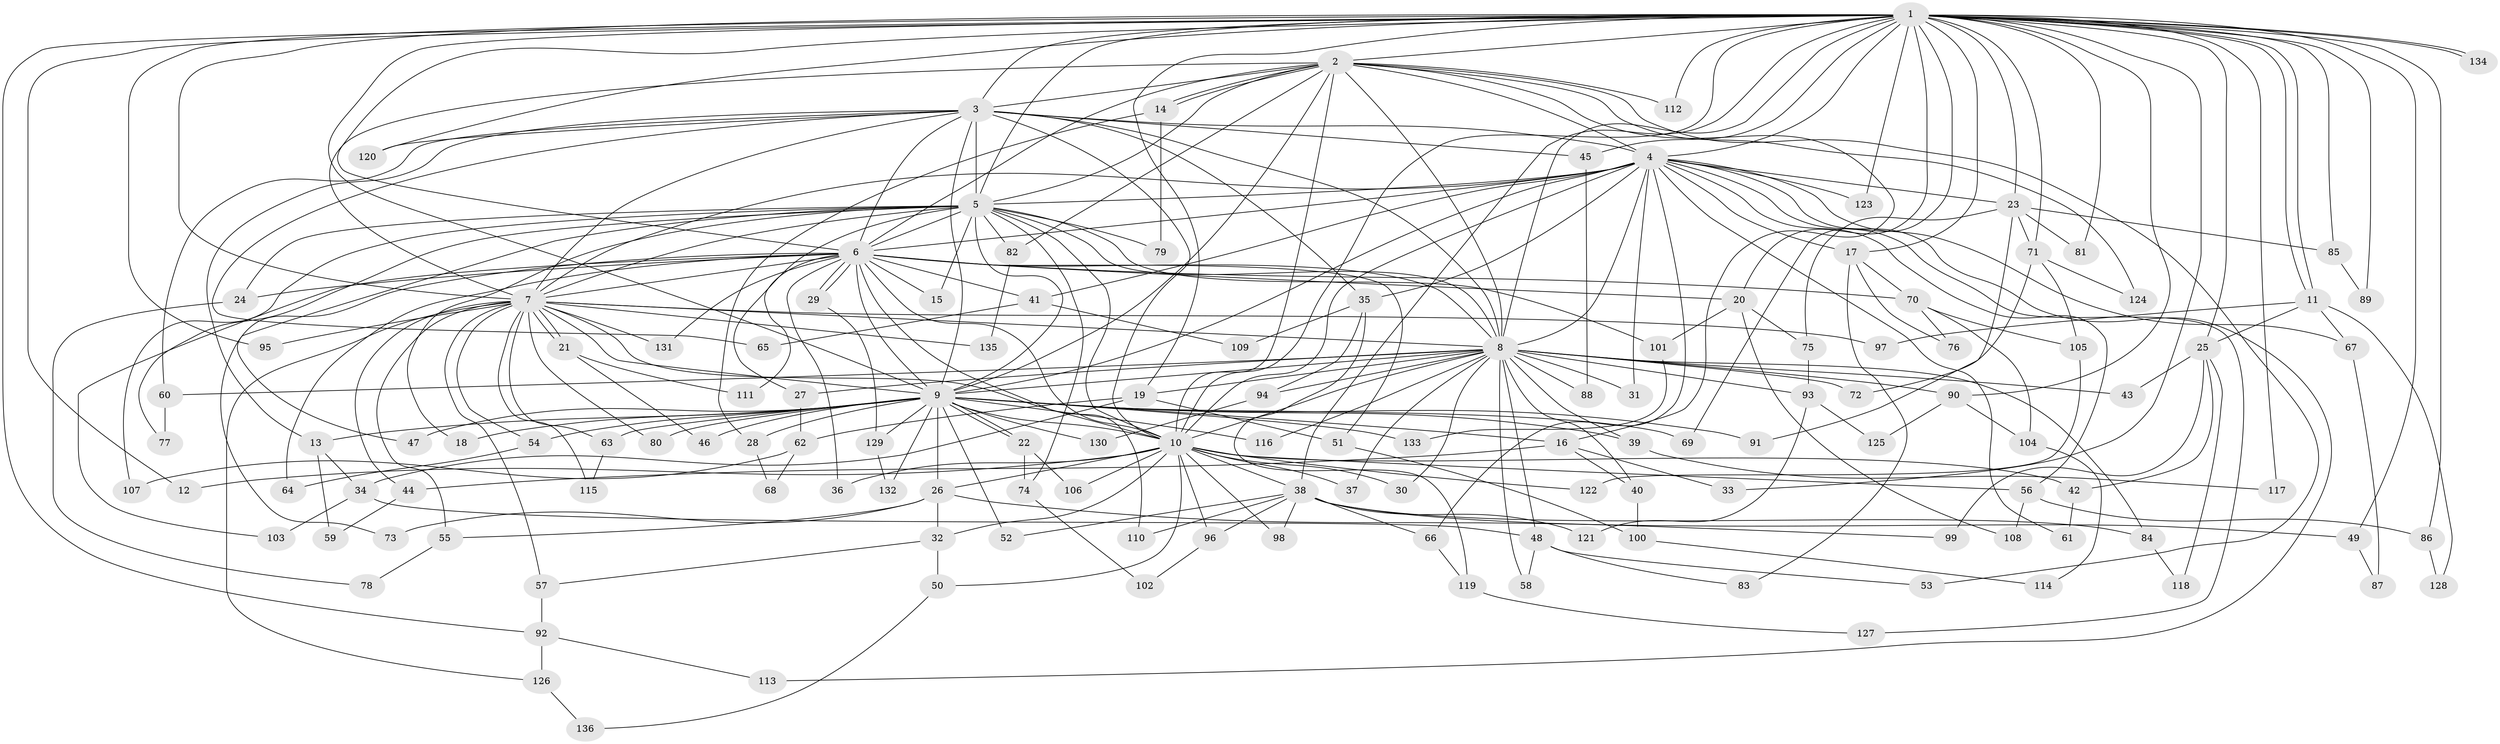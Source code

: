 // coarse degree distribution, {3: 0.24390243902439024, 22: 0.04878048780487805, 6: 0.14634146341463414, 4: 0.17073170731707318, 16: 0.024390243902439025, 2: 0.0975609756097561, 5: 0.07317073170731707, 19: 0.024390243902439025, 7: 0.024390243902439025, 8: 0.024390243902439025, 9: 0.024390243902439025, 17: 0.024390243902439025, 12: 0.024390243902439025, 1: 0.024390243902439025, 10: 0.024390243902439025}
// Generated by graph-tools (version 1.1) at 2025/36/03/04/25 23:36:18]
// undirected, 136 vertices, 297 edges
graph export_dot {
  node [color=gray90,style=filled];
  1;
  2;
  3;
  4;
  5;
  6;
  7;
  8;
  9;
  10;
  11;
  12;
  13;
  14;
  15;
  16;
  17;
  18;
  19;
  20;
  21;
  22;
  23;
  24;
  25;
  26;
  27;
  28;
  29;
  30;
  31;
  32;
  33;
  34;
  35;
  36;
  37;
  38;
  39;
  40;
  41;
  42;
  43;
  44;
  45;
  46;
  47;
  48;
  49;
  50;
  51;
  52;
  53;
  54;
  55;
  56;
  57;
  58;
  59;
  60;
  61;
  62;
  63;
  64;
  65;
  66;
  67;
  68;
  69;
  70;
  71;
  72;
  73;
  74;
  75;
  76;
  77;
  78;
  79;
  80;
  81;
  82;
  83;
  84;
  85;
  86;
  87;
  88;
  89;
  90;
  91;
  92;
  93;
  94;
  95;
  96;
  97;
  98;
  99;
  100;
  101;
  102;
  103;
  104;
  105;
  106;
  107;
  108;
  109;
  110;
  111;
  112;
  113;
  114;
  115;
  116;
  117;
  118;
  119;
  120;
  121;
  122;
  123;
  124;
  125;
  126;
  127;
  128;
  129;
  130;
  131;
  132;
  133;
  134;
  135;
  136;
  1 -- 2;
  1 -- 3;
  1 -- 4;
  1 -- 5;
  1 -- 6;
  1 -- 7;
  1 -- 8;
  1 -- 9;
  1 -- 10;
  1 -- 11;
  1 -- 11;
  1 -- 12;
  1 -- 17;
  1 -- 19;
  1 -- 20;
  1 -- 23;
  1 -- 25;
  1 -- 33;
  1 -- 38;
  1 -- 45;
  1 -- 49;
  1 -- 69;
  1 -- 71;
  1 -- 81;
  1 -- 85;
  1 -- 86;
  1 -- 89;
  1 -- 90;
  1 -- 92;
  1 -- 95;
  1 -- 112;
  1 -- 117;
  1 -- 120;
  1 -- 123;
  1 -- 134;
  1 -- 134;
  2 -- 3;
  2 -- 4;
  2 -- 5;
  2 -- 6;
  2 -- 7;
  2 -- 8;
  2 -- 9;
  2 -- 10;
  2 -- 14;
  2 -- 14;
  2 -- 16;
  2 -- 53;
  2 -- 82;
  2 -- 112;
  2 -- 124;
  3 -- 4;
  3 -- 5;
  3 -- 6;
  3 -- 7;
  3 -- 8;
  3 -- 9;
  3 -- 10;
  3 -- 13;
  3 -- 35;
  3 -- 45;
  3 -- 60;
  3 -- 65;
  3 -- 120;
  4 -- 5;
  4 -- 6;
  4 -- 7;
  4 -- 8;
  4 -- 9;
  4 -- 10;
  4 -- 17;
  4 -- 23;
  4 -- 31;
  4 -- 35;
  4 -- 41;
  4 -- 56;
  4 -- 61;
  4 -- 66;
  4 -- 67;
  4 -- 113;
  4 -- 123;
  4 -- 127;
  5 -- 6;
  5 -- 7;
  5 -- 8;
  5 -- 9;
  5 -- 10;
  5 -- 15;
  5 -- 18;
  5 -- 24;
  5 -- 27;
  5 -- 47;
  5 -- 74;
  5 -- 77;
  5 -- 79;
  5 -- 82;
  5 -- 101;
  5 -- 107;
  6 -- 7;
  6 -- 8;
  6 -- 9;
  6 -- 10;
  6 -- 15;
  6 -- 20;
  6 -- 24;
  6 -- 29;
  6 -- 29;
  6 -- 36;
  6 -- 41;
  6 -- 51;
  6 -- 64;
  6 -- 70;
  6 -- 73;
  6 -- 103;
  6 -- 110;
  6 -- 111;
  6 -- 131;
  7 -- 8;
  7 -- 9;
  7 -- 10;
  7 -- 21;
  7 -- 21;
  7 -- 44;
  7 -- 54;
  7 -- 55;
  7 -- 57;
  7 -- 63;
  7 -- 80;
  7 -- 95;
  7 -- 97;
  7 -- 115;
  7 -- 126;
  7 -- 131;
  7 -- 135;
  8 -- 9;
  8 -- 10;
  8 -- 19;
  8 -- 27;
  8 -- 30;
  8 -- 31;
  8 -- 37;
  8 -- 39;
  8 -- 40;
  8 -- 43;
  8 -- 48;
  8 -- 58;
  8 -- 60;
  8 -- 72;
  8 -- 84;
  8 -- 88;
  8 -- 90;
  8 -- 93;
  8 -- 94;
  8 -- 116;
  9 -- 10;
  9 -- 13;
  9 -- 16;
  9 -- 18;
  9 -- 22;
  9 -- 22;
  9 -- 26;
  9 -- 28;
  9 -- 39;
  9 -- 46;
  9 -- 47;
  9 -- 52;
  9 -- 54;
  9 -- 63;
  9 -- 69;
  9 -- 80;
  9 -- 91;
  9 -- 116;
  9 -- 129;
  9 -- 130;
  9 -- 132;
  9 -- 133;
  10 -- 12;
  10 -- 26;
  10 -- 30;
  10 -- 32;
  10 -- 36;
  10 -- 37;
  10 -- 38;
  10 -- 42;
  10 -- 50;
  10 -- 56;
  10 -- 96;
  10 -- 98;
  10 -- 106;
  10 -- 122;
  11 -- 25;
  11 -- 67;
  11 -- 97;
  11 -- 128;
  13 -- 34;
  13 -- 59;
  14 -- 28;
  14 -- 79;
  16 -- 33;
  16 -- 40;
  16 -- 44;
  17 -- 70;
  17 -- 76;
  17 -- 83;
  19 -- 34;
  19 -- 51;
  19 -- 62;
  20 -- 75;
  20 -- 101;
  20 -- 108;
  21 -- 46;
  21 -- 111;
  22 -- 74;
  22 -- 106;
  23 -- 71;
  23 -- 75;
  23 -- 81;
  23 -- 85;
  23 -- 91;
  24 -- 78;
  25 -- 42;
  25 -- 43;
  25 -- 99;
  25 -- 118;
  26 -- 32;
  26 -- 55;
  26 -- 73;
  26 -- 99;
  27 -- 62;
  28 -- 68;
  29 -- 129;
  32 -- 50;
  32 -- 57;
  34 -- 48;
  34 -- 103;
  35 -- 94;
  35 -- 109;
  35 -- 119;
  38 -- 49;
  38 -- 52;
  38 -- 66;
  38 -- 84;
  38 -- 96;
  38 -- 98;
  38 -- 110;
  38 -- 121;
  39 -- 117;
  40 -- 100;
  41 -- 65;
  41 -- 109;
  42 -- 61;
  44 -- 59;
  45 -- 88;
  48 -- 53;
  48 -- 58;
  48 -- 83;
  49 -- 87;
  50 -- 136;
  51 -- 100;
  54 -- 64;
  55 -- 78;
  56 -- 86;
  56 -- 108;
  57 -- 92;
  60 -- 77;
  62 -- 68;
  62 -- 107;
  63 -- 115;
  66 -- 119;
  67 -- 87;
  70 -- 76;
  70 -- 104;
  70 -- 105;
  71 -- 72;
  71 -- 105;
  71 -- 124;
  74 -- 102;
  75 -- 93;
  82 -- 135;
  84 -- 118;
  85 -- 89;
  86 -- 128;
  90 -- 104;
  90 -- 125;
  92 -- 113;
  92 -- 126;
  93 -- 121;
  93 -- 125;
  94 -- 130;
  96 -- 102;
  100 -- 114;
  101 -- 133;
  104 -- 114;
  105 -- 122;
  119 -- 127;
  126 -- 136;
  129 -- 132;
}
